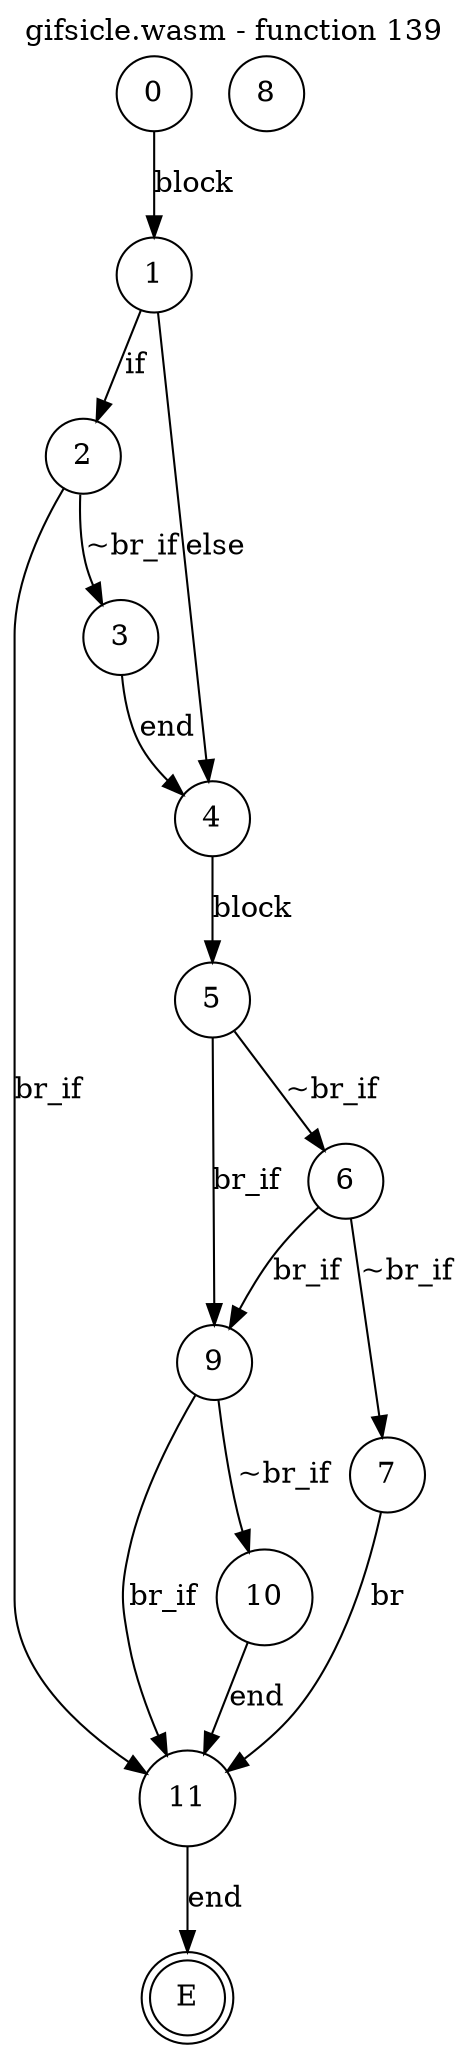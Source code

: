 digraph finite_state_machine {
    label = "gifsicle.wasm - function 139"
    labelloc =  t
    labelfontsize = 16
    labelfontcolor = black
    labelfontname = "Helvetica"
    node [shape = doublecircle]; E ;
node [shape=circle, fontcolor=black, style="", label="0"]0
node [shape=circle, fontcolor=black, style="", label="1"]1
node [shape=circle, fontcolor=black, style="", label="2"]2
node [shape=circle, fontcolor=black, style="", label="3"]3
node [shape=circle, fontcolor=black, style="", label="4"]4
node [shape=circle, fontcolor=black, style="", label="5"]5
node [shape=circle, fontcolor=black, style="", label="6"]6
node [shape=circle, fontcolor=black, style="", label="7"]7
node [shape=circle, fontcolor=black, style="", label="8"]8
node [shape=circle, fontcolor=black, style="", label="9"]9
node [shape=circle, fontcolor=black, style="", label="10"]10
node [shape=circle, fontcolor=black, style="", label="11"]11
node [shape=circle, fontcolor=black, style="", label="E"]E
    0 -> 1[label="block"];
    1 -> 2[label="if"];
    1 -> 4[label="else"];
    2 -> 3[label="~br_if"];
    2 -> 11[label="br_if"];
    3 -> 4[label="end"];
    4 -> 5[label="block"];
    5 -> 6[label="~br_if"];
    5 -> 9[label="br_if"];
    6 -> 7[label="~br_if"];
    6 -> 9[label="br_if"];
    7 -> 11[label="br"];
    9 -> 10[label="~br_if"];
    9 -> 11[label="br_if"];
    10 -> 11[label="end"];
    11 -> E[label="end"];
}
